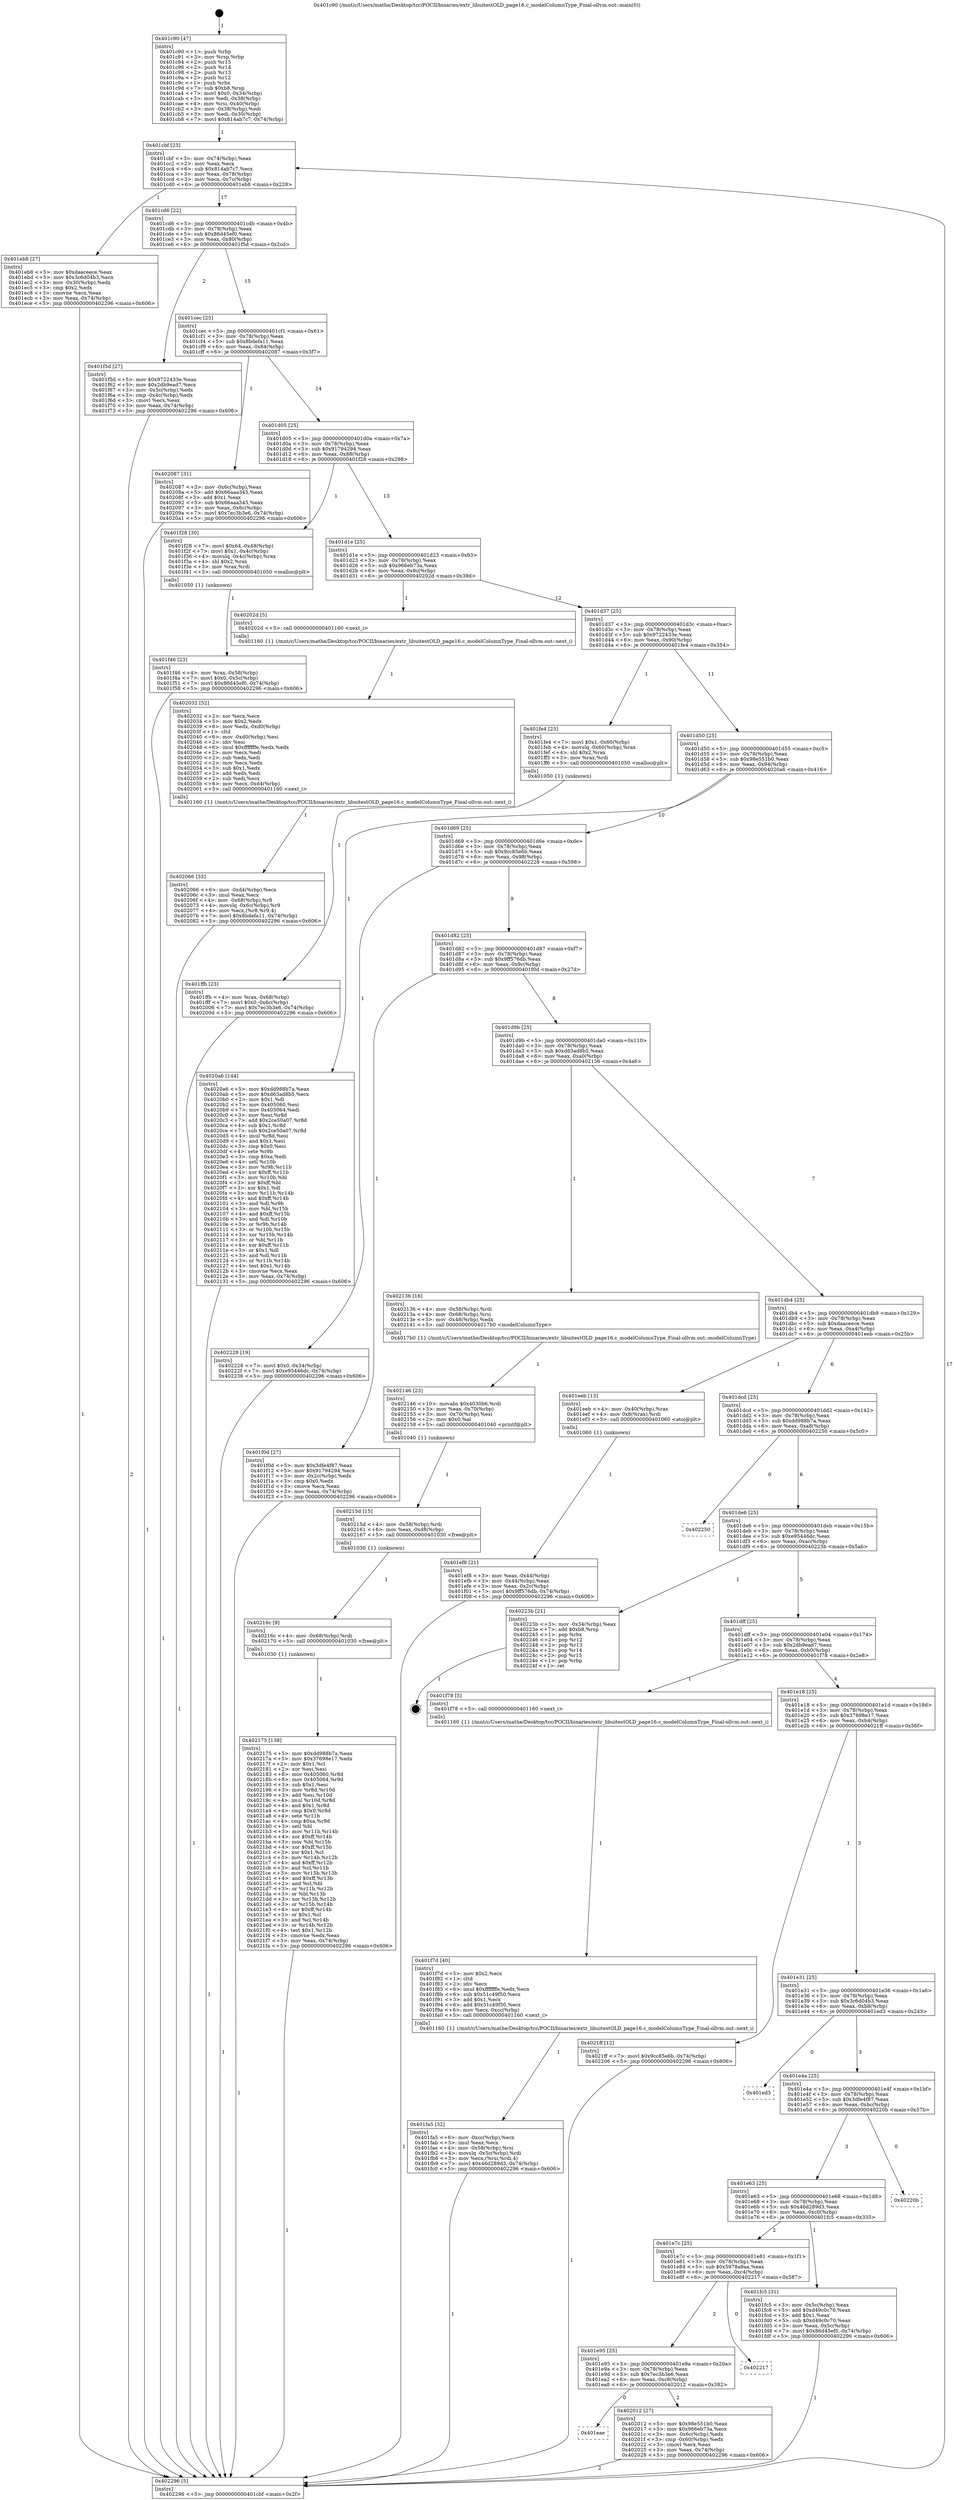 digraph "0x401c90" {
  label = "0x401c90 (/mnt/c/Users/mathe/Desktop/tcc/POCII/binaries/extr_libuitestOLD_page16.c_modelColumnType_Final-ollvm.out::main(0))"
  labelloc = "t"
  node[shape=record]

  Entry [label="",width=0.3,height=0.3,shape=circle,fillcolor=black,style=filled]
  "0x401cbf" [label="{
     0x401cbf [23]\l
     | [instrs]\l
     &nbsp;&nbsp;0x401cbf \<+3\>: mov -0x74(%rbp),%eax\l
     &nbsp;&nbsp;0x401cc2 \<+2\>: mov %eax,%ecx\l
     &nbsp;&nbsp;0x401cc4 \<+6\>: sub $0x814ab7c7,%ecx\l
     &nbsp;&nbsp;0x401cca \<+3\>: mov %eax,-0x78(%rbp)\l
     &nbsp;&nbsp;0x401ccd \<+3\>: mov %ecx,-0x7c(%rbp)\l
     &nbsp;&nbsp;0x401cd0 \<+6\>: je 0000000000401eb8 \<main+0x228\>\l
  }"]
  "0x401eb8" [label="{
     0x401eb8 [27]\l
     | [instrs]\l
     &nbsp;&nbsp;0x401eb8 \<+5\>: mov $0xdaaceece,%eax\l
     &nbsp;&nbsp;0x401ebd \<+5\>: mov $0x3c6d04b3,%ecx\l
     &nbsp;&nbsp;0x401ec2 \<+3\>: mov -0x30(%rbp),%edx\l
     &nbsp;&nbsp;0x401ec5 \<+3\>: cmp $0x2,%edx\l
     &nbsp;&nbsp;0x401ec8 \<+3\>: cmovne %ecx,%eax\l
     &nbsp;&nbsp;0x401ecb \<+3\>: mov %eax,-0x74(%rbp)\l
     &nbsp;&nbsp;0x401ece \<+5\>: jmp 0000000000402296 \<main+0x606\>\l
  }"]
  "0x401cd6" [label="{
     0x401cd6 [22]\l
     | [instrs]\l
     &nbsp;&nbsp;0x401cd6 \<+5\>: jmp 0000000000401cdb \<main+0x4b\>\l
     &nbsp;&nbsp;0x401cdb \<+3\>: mov -0x78(%rbp),%eax\l
     &nbsp;&nbsp;0x401cde \<+5\>: sub $0x86d45ef0,%eax\l
     &nbsp;&nbsp;0x401ce3 \<+3\>: mov %eax,-0x80(%rbp)\l
     &nbsp;&nbsp;0x401ce6 \<+6\>: je 0000000000401f5d \<main+0x2cd\>\l
  }"]
  "0x402296" [label="{
     0x402296 [5]\l
     | [instrs]\l
     &nbsp;&nbsp;0x402296 \<+5\>: jmp 0000000000401cbf \<main+0x2f\>\l
  }"]
  "0x401c90" [label="{
     0x401c90 [47]\l
     | [instrs]\l
     &nbsp;&nbsp;0x401c90 \<+1\>: push %rbp\l
     &nbsp;&nbsp;0x401c91 \<+3\>: mov %rsp,%rbp\l
     &nbsp;&nbsp;0x401c94 \<+2\>: push %r15\l
     &nbsp;&nbsp;0x401c96 \<+2\>: push %r14\l
     &nbsp;&nbsp;0x401c98 \<+2\>: push %r13\l
     &nbsp;&nbsp;0x401c9a \<+2\>: push %r12\l
     &nbsp;&nbsp;0x401c9c \<+1\>: push %rbx\l
     &nbsp;&nbsp;0x401c9d \<+7\>: sub $0xb8,%rsp\l
     &nbsp;&nbsp;0x401ca4 \<+7\>: movl $0x0,-0x34(%rbp)\l
     &nbsp;&nbsp;0x401cab \<+3\>: mov %edi,-0x38(%rbp)\l
     &nbsp;&nbsp;0x401cae \<+4\>: mov %rsi,-0x40(%rbp)\l
     &nbsp;&nbsp;0x401cb2 \<+3\>: mov -0x38(%rbp),%edi\l
     &nbsp;&nbsp;0x401cb5 \<+3\>: mov %edi,-0x30(%rbp)\l
     &nbsp;&nbsp;0x401cb8 \<+7\>: movl $0x814ab7c7,-0x74(%rbp)\l
  }"]
  Exit [label="",width=0.3,height=0.3,shape=circle,fillcolor=black,style=filled,peripheries=2]
  "0x401f5d" [label="{
     0x401f5d [27]\l
     | [instrs]\l
     &nbsp;&nbsp;0x401f5d \<+5\>: mov $0x9722433e,%eax\l
     &nbsp;&nbsp;0x401f62 \<+5\>: mov $0x2db9ead7,%ecx\l
     &nbsp;&nbsp;0x401f67 \<+3\>: mov -0x5c(%rbp),%edx\l
     &nbsp;&nbsp;0x401f6a \<+3\>: cmp -0x4c(%rbp),%edx\l
     &nbsp;&nbsp;0x401f6d \<+3\>: cmovl %ecx,%eax\l
     &nbsp;&nbsp;0x401f70 \<+3\>: mov %eax,-0x74(%rbp)\l
     &nbsp;&nbsp;0x401f73 \<+5\>: jmp 0000000000402296 \<main+0x606\>\l
  }"]
  "0x401cec" [label="{
     0x401cec [25]\l
     | [instrs]\l
     &nbsp;&nbsp;0x401cec \<+5\>: jmp 0000000000401cf1 \<main+0x61\>\l
     &nbsp;&nbsp;0x401cf1 \<+3\>: mov -0x78(%rbp),%eax\l
     &nbsp;&nbsp;0x401cf4 \<+5\>: sub $0x8bdefa11,%eax\l
     &nbsp;&nbsp;0x401cf9 \<+6\>: mov %eax,-0x84(%rbp)\l
     &nbsp;&nbsp;0x401cff \<+6\>: je 0000000000402087 \<main+0x3f7\>\l
  }"]
  "0x402175" [label="{
     0x402175 [138]\l
     | [instrs]\l
     &nbsp;&nbsp;0x402175 \<+5\>: mov $0xdd988b7a,%eax\l
     &nbsp;&nbsp;0x40217a \<+5\>: mov $0x37698e17,%edx\l
     &nbsp;&nbsp;0x40217f \<+2\>: mov $0x1,%cl\l
     &nbsp;&nbsp;0x402181 \<+2\>: xor %esi,%esi\l
     &nbsp;&nbsp;0x402183 \<+8\>: mov 0x405060,%r8d\l
     &nbsp;&nbsp;0x40218b \<+8\>: mov 0x405064,%r9d\l
     &nbsp;&nbsp;0x402193 \<+3\>: sub $0x1,%esi\l
     &nbsp;&nbsp;0x402196 \<+3\>: mov %r8d,%r10d\l
     &nbsp;&nbsp;0x402199 \<+3\>: add %esi,%r10d\l
     &nbsp;&nbsp;0x40219c \<+4\>: imul %r10d,%r8d\l
     &nbsp;&nbsp;0x4021a0 \<+4\>: and $0x1,%r8d\l
     &nbsp;&nbsp;0x4021a4 \<+4\>: cmp $0x0,%r8d\l
     &nbsp;&nbsp;0x4021a8 \<+4\>: sete %r11b\l
     &nbsp;&nbsp;0x4021ac \<+4\>: cmp $0xa,%r9d\l
     &nbsp;&nbsp;0x4021b0 \<+3\>: setl %bl\l
     &nbsp;&nbsp;0x4021b3 \<+3\>: mov %r11b,%r14b\l
     &nbsp;&nbsp;0x4021b6 \<+4\>: xor $0xff,%r14b\l
     &nbsp;&nbsp;0x4021ba \<+3\>: mov %bl,%r15b\l
     &nbsp;&nbsp;0x4021bd \<+4\>: xor $0xff,%r15b\l
     &nbsp;&nbsp;0x4021c1 \<+3\>: xor $0x1,%cl\l
     &nbsp;&nbsp;0x4021c4 \<+3\>: mov %r14b,%r12b\l
     &nbsp;&nbsp;0x4021c7 \<+4\>: and $0xff,%r12b\l
     &nbsp;&nbsp;0x4021cb \<+3\>: and %cl,%r11b\l
     &nbsp;&nbsp;0x4021ce \<+3\>: mov %r15b,%r13b\l
     &nbsp;&nbsp;0x4021d1 \<+4\>: and $0xff,%r13b\l
     &nbsp;&nbsp;0x4021d5 \<+2\>: and %cl,%bl\l
     &nbsp;&nbsp;0x4021d7 \<+3\>: or %r11b,%r12b\l
     &nbsp;&nbsp;0x4021da \<+3\>: or %bl,%r13b\l
     &nbsp;&nbsp;0x4021dd \<+3\>: xor %r13b,%r12b\l
     &nbsp;&nbsp;0x4021e0 \<+3\>: or %r15b,%r14b\l
     &nbsp;&nbsp;0x4021e3 \<+4\>: xor $0xff,%r14b\l
     &nbsp;&nbsp;0x4021e7 \<+3\>: or $0x1,%cl\l
     &nbsp;&nbsp;0x4021ea \<+3\>: and %cl,%r14b\l
     &nbsp;&nbsp;0x4021ed \<+3\>: or %r14b,%r12b\l
     &nbsp;&nbsp;0x4021f0 \<+4\>: test $0x1,%r12b\l
     &nbsp;&nbsp;0x4021f4 \<+3\>: cmovne %edx,%eax\l
     &nbsp;&nbsp;0x4021f7 \<+3\>: mov %eax,-0x74(%rbp)\l
     &nbsp;&nbsp;0x4021fa \<+5\>: jmp 0000000000402296 \<main+0x606\>\l
  }"]
  "0x402087" [label="{
     0x402087 [31]\l
     | [instrs]\l
     &nbsp;&nbsp;0x402087 \<+3\>: mov -0x6c(%rbp),%eax\l
     &nbsp;&nbsp;0x40208a \<+5\>: add $0x66aaa345,%eax\l
     &nbsp;&nbsp;0x40208f \<+3\>: add $0x1,%eax\l
     &nbsp;&nbsp;0x402092 \<+5\>: sub $0x66aaa345,%eax\l
     &nbsp;&nbsp;0x402097 \<+3\>: mov %eax,-0x6c(%rbp)\l
     &nbsp;&nbsp;0x40209a \<+7\>: movl $0x7ec3b3e6,-0x74(%rbp)\l
     &nbsp;&nbsp;0x4020a1 \<+5\>: jmp 0000000000402296 \<main+0x606\>\l
  }"]
  "0x401d05" [label="{
     0x401d05 [25]\l
     | [instrs]\l
     &nbsp;&nbsp;0x401d05 \<+5\>: jmp 0000000000401d0a \<main+0x7a\>\l
     &nbsp;&nbsp;0x401d0a \<+3\>: mov -0x78(%rbp),%eax\l
     &nbsp;&nbsp;0x401d0d \<+5\>: sub $0x91794294,%eax\l
     &nbsp;&nbsp;0x401d12 \<+6\>: mov %eax,-0x88(%rbp)\l
     &nbsp;&nbsp;0x401d18 \<+6\>: je 0000000000401f28 \<main+0x298\>\l
  }"]
  "0x40216c" [label="{
     0x40216c [9]\l
     | [instrs]\l
     &nbsp;&nbsp;0x40216c \<+4\>: mov -0x68(%rbp),%rdi\l
     &nbsp;&nbsp;0x402170 \<+5\>: call 0000000000401030 \<free@plt\>\l
     | [calls]\l
     &nbsp;&nbsp;0x401030 \{1\} (unknown)\l
  }"]
  "0x401f28" [label="{
     0x401f28 [30]\l
     | [instrs]\l
     &nbsp;&nbsp;0x401f28 \<+7\>: movl $0x64,-0x48(%rbp)\l
     &nbsp;&nbsp;0x401f2f \<+7\>: movl $0x1,-0x4c(%rbp)\l
     &nbsp;&nbsp;0x401f36 \<+4\>: movslq -0x4c(%rbp),%rax\l
     &nbsp;&nbsp;0x401f3a \<+4\>: shl $0x2,%rax\l
     &nbsp;&nbsp;0x401f3e \<+3\>: mov %rax,%rdi\l
     &nbsp;&nbsp;0x401f41 \<+5\>: call 0000000000401050 \<malloc@plt\>\l
     | [calls]\l
     &nbsp;&nbsp;0x401050 \{1\} (unknown)\l
  }"]
  "0x401d1e" [label="{
     0x401d1e [25]\l
     | [instrs]\l
     &nbsp;&nbsp;0x401d1e \<+5\>: jmp 0000000000401d23 \<main+0x93\>\l
     &nbsp;&nbsp;0x401d23 \<+3\>: mov -0x78(%rbp),%eax\l
     &nbsp;&nbsp;0x401d26 \<+5\>: sub $0x966eb73a,%eax\l
     &nbsp;&nbsp;0x401d2b \<+6\>: mov %eax,-0x8c(%rbp)\l
     &nbsp;&nbsp;0x401d31 \<+6\>: je 000000000040202d \<main+0x39d\>\l
  }"]
  "0x40215d" [label="{
     0x40215d [15]\l
     | [instrs]\l
     &nbsp;&nbsp;0x40215d \<+4\>: mov -0x58(%rbp),%rdi\l
     &nbsp;&nbsp;0x402161 \<+6\>: mov %eax,-0xd8(%rbp)\l
     &nbsp;&nbsp;0x402167 \<+5\>: call 0000000000401030 \<free@plt\>\l
     | [calls]\l
     &nbsp;&nbsp;0x401030 \{1\} (unknown)\l
  }"]
  "0x40202d" [label="{
     0x40202d [5]\l
     | [instrs]\l
     &nbsp;&nbsp;0x40202d \<+5\>: call 0000000000401160 \<next_i\>\l
     | [calls]\l
     &nbsp;&nbsp;0x401160 \{1\} (/mnt/c/Users/mathe/Desktop/tcc/POCII/binaries/extr_libuitestOLD_page16.c_modelColumnType_Final-ollvm.out::next_i)\l
  }"]
  "0x401d37" [label="{
     0x401d37 [25]\l
     | [instrs]\l
     &nbsp;&nbsp;0x401d37 \<+5\>: jmp 0000000000401d3c \<main+0xac\>\l
     &nbsp;&nbsp;0x401d3c \<+3\>: mov -0x78(%rbp),%eax\l
     &nbsp;&nbsp;0x401d3f \<+5\>: sub $0x9722433e,%eax\l
     &nbsp;&nbsp;0x401d44 \<+6\>: mov %eax,-0x90(%rbp)\l
     &nbsp;&nbsp;0x401d4a \<+6\>: je 0000000000401fe4 \<main+0x354\>\l
  }"]
  "0x402146" [label="{
     0x402146 [23]\l
     | [instrs]\l
     &nbsp;&nbsp;0x402146 \<+10\>: movabs $0x4030b6,%rdi\l
     &nbsp;&nbsp;0x402150 \<+3\>: mov %eax,-0x70(%rbp)\l
     &nbsp;&nbsp;0x402153 \<+3\>: mov -0x70(%rbp),%esi\l
     &nbsp;&nbsp;0x402156 \<+2\>: mov $0x0,%al\l
     &nbsp;&nbsp;0x402158 \<+5\>: call 0000000000401040 \<printf@plt\>\l
     | [calls]\l
     &nbsp;&nbsp;0x401040 \{1\} (unknown)\l
  }"]
  "0x401fe4" [label="{
     0x401fe4 [23]\l
     | [instrs]\l
     &nbsp;&nbsp;0x401fe4 \<+7\>: movl $0x1,-0x60(%rbp)\l
     &nbsp;&nbsp;0x401feb \<+4\>: movslq -0x60(%rbp),%rax\l
     &nbsp;&nbsp;0x401fef \<+4\>: shl $0x2,%rax\l
     &nbsp;&nbsp;0x401ff3 \<+3\>: mov %rax,%rdi\l
     &nbsp;&nbsp;0x401ff6 \<+5\>: call 0000000000401050 \<malloc@plt\>\l
     | [calls]\l
     &nbsp;&nbsp;0x401050 \{1\} (unknown)\l
  }"]
  "0x401d50" [label="{
     0x401d50 [25]\l
     | [instrs]\l
     &nbsp;&nbsp;0x401d50 \<+5\>: jmp 0000000000401d55 \<main+0xc5\>\l
     &nbsp;&nbsp;0x401d55 \<+3\>: mov -0x78(%rbp),%eax\l
     &nbsp;&nbsp;0x401d58 \<+5\>: sub $0x98e551b0,%eax\l
     &nbsp;&nbsp;0x401d5d \<+6\>: mov %eax,-0x94(%rbp)\l
     &nbsp;&nbsp;0x401d63 \<+6\>: je 00000000004020a6 \<main+0x416\>\l
  }"]
  "0x402066" [label="{
     0x402066 [33]\l
     | [instrs]\l
     &nbsp;&nbsp;0x402066 \<+6\>: mov -0xd4(%rbp),%ecx\l
     &nbsp;&nbsp;0x40206c \<+3\>: imul %eax,%ecx\l
     &nbsp;&nbsp;0x40206f \<+4\>: mov -0x68(%rbp),%r8\l
     &nbsp;&nbsp;0x402073 \<+4\>: movslq -0x6c(%rbp),%r9\l
     &nbsp;&nbsp;0x402077 \<+4\>: mov %ecx,(%r8,%r9,4)\l
     &nbsp;&nbsp;0x40207b \<+7\>: movl $0x8bdefa11,-0x74(%rbp)\l
     &nbsp;&nbsp;0x402082 \<+5\>: jmp 0000000000402296 \<main+0x606\>\l
  }"]
  "0x4020a6" [label="{
     0x4020a6 [144]\l
     | [instrs]\l
     &nbsp;&nbsp;0x4020a6 \<+5\>: mov $0xdd988b7a,%eax\l
     &nbsp;&nbsp;0x4020ab \<+5\>: mov $0xd63ad8b5,%ecx\l
     &nbsp;&nbsp;0x4020b0 \<+2\>: mov $0x1,%dl\l
     &nbsp;&nbsp;0x4020b2 \<+7\>: mov 0x405060,%esi\l
     &nbsp;&nbsp;0x4020b9 \<+7\>: mov 0x405064,%edi\l
     &nbsp;&nbsp;0x4020c0 \<+3\>: mov %esi,%r8d\l
     &nbsp;&nbsp;0x4020c3 \<+7\>: add $0x2ce50a07,%r8d\l
     &nbsp;&nbsp;0x4020ca \<+4\>: sub $0x1,%r8d\l
     &nbsp;&nbsp;0x4020ce \<+7\>: sub $0x2ce50a07,%r8d\l
     &nbsp;&nbsp;0x4020d5 \<+4\>: imul %r8d,%esi\l
     &nbsp;&nbsp;0x4020d9 \<+3\>: and $0x1,%esi\l
     &nbsp;&nbsp;0x4020dc \<+3\>: cmp $0x0,%esi\l
     &nbsp;&nbsp;0x4020df \<+4\>: sete %r9b\l
     &nbsp;&nbsp;0x4020e3 \<+3\>: cmp $0xa,%edi\l
     &nbsp;&nbsp;0x4020e6 \<+4\>: setl %r10b\l
     &nbsp;&nbsp;0x4020ea \<+3\>: mov %r9b,%r11b\l
     &nbsp;&nbsp;0x4020ed \<+4\>: xor $0xff,%r11b\l
     &nbsp;&nbsp;0x4020f1 \<+3\>: mov %r10b,%bl\l
     &nbsp;&nbsp;0x4020f4 \<+3\>: xor $0xff,%bl\l
     &nbsp;&nbsp;0x4020f7 \<+3\>: xor $0x1,%dl\l
     &nbsp;&nbsp;0x4020fa \<+3\>: mov %r11b,%r14b\l
     &nbsp;&nbsp;0x4020fd \<+4\>: and $0xff,%r14b\l
     &nbsp;&nbsp;0x402101 \<+3\>: and %dl,%r9b\l
     &nbsp;&nbsp;0x402104 \<+3\>: mov %bl,%r15b\l
     &nbsp;&nbsp;0x402107 \<+4\>: and $0xff,%r15b\l
     &nbsp;&nbsp;0x40210b \<+3\>: and %dl,%r10b\l
     &nbsp;&nbsp;0x40210e \<+3\>: or %r9b,%r14b\l
     &nbsp;&nbsp;0x402111 \<+3\>: or %r10b,%r15b\l
     &nbsp;&nbsp;0x402114 \<+3\>: xor %r15b,%r14b\l
     &nbsp;&nbsp;0x402117 \<+3\>: or %bl,%r11b\l
     &nbsp;&nbsp;0x40211a \<+4\>: xor $0xff,%r11b\l
     &nbsp;&nbsp;0x40211e \<+3\>: or $0x1,%dl\l
     &nbsp;&nbsp;0x402121 \<+3\>: and %dl,%r11b\l
     &nbsp;&nbsp;0x402124 \<+3\>: or %r11b,%r14b\l
     &nbsp;&nbsp;0x402127 \<+4\>: test $0x1,%r14b\l
     &nbsp;&nbsp;0x40212b \<+3\>: cmovne %ecx,%eax\l
     &nbsp;&nbsp;0x40212e \<+3\>: mov %eax,-0x74(%rbp)\l
     &nbsp;&nbsp;0x402131 \<+5\>: jmp 0000000000402296 \<main+0x606\>\l
  }"]
  "0x401d69" [label="{
     0x401d69 [25]\l
     | [instrs]\l
     &nbsp;&nbsp;0x401d69 \<+5\>: jmp 0000000000401d6e \<main+0xde\>\l
     &nbsp;&nbsp;0x401d6e \<+3\>: mov -0x78(%rbp),%eax\l
     &nbsp;&nbsp;0x401d71 \<+5\>: sub $0x9cc85e6b,%eax\l
     &nbsp;&nbsp;0x401d76 \<+6\>: mov %eax,-0x98(%rbp)\l
     &nbsp;&nbsp;0x401d7c \<+6\>: je 0000000000402228 \<main+0x598\>\l
  }"]
  "0x402032" [label="{
     0x402032 [52]\l
     | [instrs]\l
     &nbsp;&nbsp;0x402032 \<+2\>: xor %ecx,%ecx\l
     &nbsp;&nbsp;0x402034 \<+5\>: mov $0x2,%edx\l
     &nbsp;&nbsp;0x402039 \<+6\>: mov %edx,-0xd0(%rbp)\l
     &nbsp;&nbsp;0x40203f \<+1\>: cltd\l
     &nbsp;&nbsp;0x402040 \<+6\>: mov -0xd0(%rbp),%esi\l
     &nbsp;&nbsp;0x402046 \<+2\>: idiv %esi\l
     &nbsp;&nbsp;0x402048 \<+6\>: imul $0xfffffffe,%edx,%edx\l
     &nbsp;&nbsp;0x40204e \<+2\>: mov %ecx,%edi\l
     &nbsp;&nbsp;0x402050 \<+2\>: sub %edx,%edi\l
     &nbsp;&nbsp;0x402052 \<+2\>: mov %ecx,%edx\l
     &nbsp;&nbsp;0x402054 \<+3\>: sub $0x1,%edx\l
     &nbsp;&nbsp;0x402057 \<+2\>: add %edx,%edi\l
     &nbsp;&nbsp;0x402059 \<+2\>: sub %edi,%ecx\l
     &nbsp;&nbsp;0x40205b \<+6\>: mov %ecx,-0xd4(%rbp)\l
     &nbsp;&nbsp;0x402061 \<+5\>: call 0000000000401160 \<next_i\>\l
     | [calls]\l
     &nbsp;&nbsp;0x401160 \{1\} (/mnt/c/Users/mathe/Desktop/tcc/POCII/binaries/extr_libuitestOLD_page16.c_modelColumnType_Final-ollvm.out::next_i)\l
  }"]
  "0x402228" [label="{
     0x402228 [19]\l
     | [instrs]\l
     &nbsp;&nbsp;0x402228 \<+7\>: movl $0x0,-0x34(%rbp)\l
     &nbsp;&nbsp;0x40222f \<+7\>: movl $0xe95446dc,-0x74(%rbp)\l
     &nbsp;&nbsp;0x402236 \<+5\>: jmp 0000000000402296 \<main+0x606\>\l
  }"]
  "0x401d82" [label="{
     0x401d82 [25]\l
     | [instrs]\l
     &nbsp;&nbsp;0x401d82 \<+5\>: jmp 0000000000401d87 \<main+0xf7\>\l
     &nbsp;&nbsp;0x401d87 \<+3\>: mov -0x78(%rbp),%eax\l
     &nbsp;&nbsp;0x401d8a \<+5\>: sub $0x9ff576db,%eax\l
     &nbsp;&nbsp;0x401d8f \<+6\>: mov %eax,-0x9c(%rbp)\l
     &nbsp;&nbsp;0x401d95 \<+6\>: je 0000000000401f0d \<main+0x27d\>\l
  }"]
  "0x401eae" [label="{
     0x401eae\l
  }", style=dashed]
  "0x401f0d" [label="{
     0x401f0d [27]\l
     | [instrs]\l
     &nbsp;&nbsp;0x401f0d \<+5\>: mov $0x3dfe4f87,%eax\l
     &nbsp;&nbsp;0x401f12 \<+5\>: mov $0x91794294,%ecx\l
     &nbsp;&nbsp;0x401f17 \<+3\>: mov -0x2c(%rbp),%edx\l
     &nbsp;&nbsp;0x401f1a \<+3\>: cmp $0x0,%edx\l
     &nbsp;&nbsp;0x401f1d \<+3\>: cmove %ecx,%eax\l
     &nbsp;&nbsp;0x401f20 \<+3\>: mov %eax,-0x74(%rbp)\l
     &nbsp;&nbsp;0x401f23 \<+5\>: jmp 0000000000402296 \<main+0x606\>\l
  }"]
  "0x401d9b" [label="{
     0x401d9b [25]\l
     | [instrs]\l
     &nbsp;&nbsp;0x401d9b \<+5\>: jmp 0000000000401da0 \<main+0x110\>\l
     &nbsp;&nbsp;0x401da0 \<+3\>: mov -0x78(%rbp),%eax\l
     &nbsp;&nbsp;0x401da3 \<+5\>: sub $0xd63ad8b5,%eax\l
     &nbsp;&nbsp;0x401da8 \<+6\>: mov %eax,-0xa0(%rbp)\l
     &nbsp;&nbsp;0x401dae \<+6\>: je 0000000000402136 \<main+0x4a6\>\l
  }"]
  "0x402012" [label="{
     0x402012 [27]\l
     | [instrs]\l
     &nbsp;&nbsp;0x402012 \<+5\>: mov $0x98e551b0,%eax\l
     &nbsp;&nbsp;0x402017 \<+5\>: mov $0x966eb73a,%ecx\l
     &nbsp;&nbsp;0x40201c \<+3\>: mov -0x6c(%rbp),%edx\l
     &nbsp;&nbsp;0x40201f \<+3\>: cmp -0x60(%rbp),%edx\l
     &nbsp;&nbsp;0x402022 \<+3\>: cmovl %ecx,%eax\l
     &nbsp;&nbsp;0x402025 \<+3\>: mov %eax,-0x74(%rbp)\l
     &nbsp;&nbsp;0x402028 \<+5\>: jmp 0000000000402296 \<main+0x606\>\l
  }"]
  "0x402136" [label="{
     0x402136 [16]\l
     | [instrs]\l
     &nbsp;&nbsp;0x402136 \<+4\>: mov -0x58(%rbp),%rdi\l
     &nbsp;&nbsp;0x40213a \<+4\>: mov -0x68(%rbp),%rsi\l
     &nbsp;&nbsp;0x40213e \<+3\>: mov -0x48(%rbp),%edx\l
     &nbsp;&nbsp;0x402141 \<+5\>: call 00000000004017b0 \<modelColumnType\>\l
     | [calls]\l
     &nbsp;&nbsp;0x4017b0 \{1\} (/mnt/c/Users/mathe/Desktop/tcc/POCII/binaries/extr_libuitestOLD_page16.c_modelColumnType_Final-ollvm.out::modelColumnType)\l
  }"]
  "0x401db4" [label="{
     0x401db4 [25]\l
     | [instrs]\l
     &nbsp;&nbsp;0x401db4 \<+5\>: jmp 0000000000401db9 \<main+0x129\>\l
     &nbsp;&nbsp;0x401db9 \<+3\>: mov -0x78(%rbp),%eax\l
     &nbsp;&nbsp;0x401dbc \<+5\>: sub $0xdaaceece,%eax\l
     &nbsp;&nbsp;0x401dc1 \<+6\>: mov %eax,-0xa4(%rbp)\l
     &nbsp;&nbsp;0x401dc7 \<+6\>: je 0000000000401eeb \<main+0x25b\>\l
  }"]
  "0x401e95" [label="{
     0x401e95 [25]\l
     | [instrs]\l
     &nbsp;&nbsp;0x401e95 \<+5\>: jmp 0000000000401e9a \<main+0x20a\>\l
     &nbsp;&nbsp;0x401e9a \<+3\>: mov -0x78(%rbp),%eax\l
     &nbsp;&nbsp;0x401e9d \<+5\>: sub $0x7ec3b3e6,%eax\l
     &nbsp;&nbsp;0x401ea2 \<+6\>: mov %eax,-0xc8(%rbp)\l
     &nbsp;&nbsp;0x401ea8 \<+6\>: je 0000000000402012 \<main+0x382\>\l
  }"]
  "0x401eeb" [label="{
     0x401eeb [13]\l
     | [instrs]\l
     &nbsp;&nbsp;0x401eeb \<+4\>: mov -0x40(%rbp),%rax\l
     &nbsp;&nbsp;0x401eef \<+4\>: mov 0x8(%rax),%rdi\l
     &nbsp;&nbsp;0x401ef3 \<+5\>: call 0000000000401060 \<atoi@plt\>\l
     | [calls]\l
     &nbsp;&nbsp;0x401060 \{1\} (unknown)\l
  }"]
  "0x401dcd" [label="{
     0x401dcd [25]\l
     | [instrs]\l
     &nbsp;&nbsp;0x401dcd \<+5\>: jmp 0000000000401dd2 \<main+0x142\>\l
     &nbsp;&nbsp;0x401dd2 \<+3\>: mov -0x78(%rbp),%eax\l
     &nbsp;&nbsp;0x401dd5 \<+5\>: sub $0xdd988b7a,%eax\l
     &nbsp;&nbsp;0x401dda \<+6\>: mov %eax,-0xa8(%rbp)\l
     &nbsp;&nbsp;0x401de0 \<+6\>: je 0000000000402250 \<main+0x5c0\>\l
  }"]
  "0x401ef8" [label="{
     0x401ef8 [21]\l
     | [instrs]\l
     &nbsp;&nbsp;0x401ef8 \<+3\>: mov %eax,-0x44(%rbp)\l
     &nbsp;&nbsp;0x401efb \<+3\>: mov -0x44(%rbp),%eax\l
     &nbsp;&nbsp;0x401efe \<+3\>: mov %eax,-0x2c(%rbp)\l
     &nbsp;&nbsp;0x401f01 \<+7\>: movl $0x9ff576db,-0x74(%rbp)\l
     &nbsp;&nbsp;0x401f08 \<+5\>: jmp 0000000000402296 \<main+0x606\>\l
  }"]
  "0x401f46" [label="{
     0x401f46 [23]\l
     | [instrs]\l
     &nbsp;&nbsp;0x401f46 \<+4\>: mov %rax,-0x58(%rbp)\l
     &nbsp;&nbsp;0x401f4a \<+7\>: movl $0x0,-0x5c(%rbp)\l
     &nbsp;&nbsp;0x401f51 \<+7\>: movl $0x86d45ef0,-0x74(%rbp)\l
     &nbsp;&nbsp;0x401f58 \<+5\>: jmp 0000000000402296 \<main+0x606\>\l
  }"]
  "0x402217" [label="{
     0x402217\l
  }", style=dashed]
  "0x402250" [label="{
     0x402250\l
  }", style=dashed]
  "0x401de6" [label="{
     0x401de6 [25]\l
     | [instrs]\l
     &nbsp;&nbsp;0x401de6 \<+5\>: jmp 0000000000401deb \<main+0x15b\>\l
     &nbsp;&nbsp;0x401deb \<+3\>: mov -0x78(%rbp),%eax\l
     &nbsp;&nbsp;0x401dee \<+5\>: sub $0xe95446dc,%eax\l
     &nbsp;&nbsp;0x401df3 \<+6\>: mov %eax,-0xac(%rbp)\l
     &nbsp;&nbsp;0x401df9 \<+6\>: je 000000000040223b \<main+0x5ab\>\l
  }"]
  "0x401ffb" [label="{
     0x401ffb [23]\l
     | [instrs]\l
     &nbsp;&nbsp;0x401ffb \<+4\>: mov %rax,-0x68(%rbp)\l
     &nbsp;&nbsp;0x401fff \<+7\>: movl $0x0,-0x6c(%rbp)\l
     &nbsp;&nbsp;0x402006 \<+7\>: movl $0x7ec3b3e6,-0x74(%rbp)\l
     &nbsp;&nbsp;0x40200d \<+5\>: jmp 0000000000402296 \<main+0x606\>\l
  }"]
  "0x40223b" [label="{
     0x40223b [21]\l
     | [instrs]\l
     &nbsp;&nbsp;0x40223b \<+3\>: mov -0x34(%rbp),%eax\l
     &nbsp;&nbsp;0x40223e \<+7\>: add $0xb8,%rsp\l
     &nbsp;&nbsp;0x402245 \<+1\>: pop %rbx\l
     &nbsp;&nbsp;0x402246 \<+2\>: pop %r12\l
     &nbsp;&nbsp;0x402248 \<+2\>: pop %r13\l
     &nbsp;&nbsp;0x40224a \<+2\>: pop %r14\l
     &nbsp;&nbsp;0x40224c \<+2\>: pop %r15\l
     &nbsp;&nbsp;0x40224e \<+1\>: pop %rbp\l
     &nbsp;&nbsp;0x40224f \<+1\>: ret\l
  }"]
  "0x401dff" [label="{
     0x401dff [25]\l
     | [instrs]\l
     &nbsp;&nbsp;0x401dff \<+5\>: jmp 0000000000401e04 \<main+0x174\>\l
     &nbsp;&nbsp;0x401e04 \<+3\>: mov -0x78(%rbp),%eax\l
     &nbsp;&nbsp;0x401e07 \<+5\>: sub $0x2db9ead7,%eax\l
     &nbsp;&nbsp;0x401e0c \<+6\>: mov %eax,-0xb0(%rbp)\l
     &nbsp;&nbsp;0x401e12 \<+6\>: je 0000000000401f78 \<main+0x2e8\>\l
  }"]
  "0x401e7c" [label="{
     0x401e7c [25]\l
     | [instrs]\l
     &nbsp;&nbsp;0x401e7c \<+5\>: jmp 0000000000401e81 \<main+0x1f1\>\l
     &nbsp;&nbsp;0x401e81 \<+3\>: mov -0x78(%rbp),%eax\l
     &nbsp;&nbsp;0x401e84 \<+5\>: sub $0x5978a9aa,%eax\l
     &nbsp;&nbsp;0x401e89 \<+6\>: mov %eax,-0xc4(%rbp)\l
     &nbsp;&nbsp;0x401e8f \<+6\>: je 0000000000402217 \<main+0x587\>\l
  }"]
  "0x401f78" [label="{
     0x401f78 [5]\l
     | [instrs]\l
     &nbsp;&nbsp;0x401f78 \<+5\>: call 0000000000401160 \<next_i\>\l
     | [calls]\l
     &nbsp;&nbsp;0x401160 \{1\} (/mnt/c/Users/mathe/Desktop/tcc/POCII/binaries/extr_libuitestOLD_page16.c_modelColumnType_Final-ollvm.out::next_i)\l
  }"]
  "0x401e18" [label="{
     0x401e18 [25]\l
     | [instrs]\l
     &nbsp;&nbsp;0x401e18 \<+5\>: jmp 0000000000401e1d \<main+0x18d\>\l
     &nbsp;&nbsp;0x401e1d \<+3\>: mov -0x78(%rbp),%eax\l
     &nbsp;&nbsp;0x401e20 \<+5\>: sub $0x37698e17,%eax\l
     &nbsp;&nbsp;0x401e25 \<+6\>: mov %eax,-0xb4(%rbp)\l
     &nbsp;&nbsp;0x401e2b \<+6\>: je 00000000004021ff \<main+0x56f\>\l
  }"]
  "0x401f7d" [label="{
     0x401f7d [40]\l
     | [instrs]\l
     &nbsp;&nbsp;0x401f7d \<+5\>: mov $0x2,%ecx\l
     &nbsp;&nbsp;0x401f82 \<+1\>: cltd\l
     &nbsp;&nbsp;0x401f83 \<+2\>: idiv %ecx\l
     &nbsp;&nbsp;0x401f85 \<+6\>: imul $0xfffffffe,%edx,%ecx\l
     &nbsp;&nbsp;0x401f8b \<+6\>: sub $0x51c49f50,%ecx\l
     &nbsp;&nbsp;0x401f91 \<+3\>: add $0x1,%ecx\l
     &nbsp;&nbsp;0x401f94 \<+6\>: add $0x51c49f50,%ecx\l
     &nbsp;&nbsp;0x401f9a \<+6\>: mov %ecx,-0xcc(%rbp)\l
     &nbsp;&nbsp;0x401fa0 \<+5\>: call 0000000000401160 \<next_i\>\l
     | [calls]\l
     &nbsp;&nbsp;0x401160 \{1\} (/mnt/c/Users/mathe/Desktop/tcc/POCII/binaries/extr_libuitestOLD_page16.c_modelColumnType_Final-ollvm.out::next_i)\l
  }"]
  "0x401fa5" [label="{
     0x401fa5 [32]\l
     | [instrs]\l
     &nbsp;&nbsp;0x401fa5 \<+6\>: mov -0xcc(%rbp),%ecx\l
     &nbsp;&nbsp;0x401fab \<+3\>: imul %eax,%ecx\l
     &nbsp;&nbsp;0x401fae \<+4\>: mov -0x58(%rbp),%rsi\l
     &nbsp;&nbsp;0x401fb2 \<+4\>: movslq -0x5c(%rbp),%rdi\l
     &nbsp;&nbsp;0x401fb6 \<+3\>: mov %ecx,(%rsi,%rdi,4)\l
     &nbsp;&nbsp;0x401fb9 \<+7\>: movl $0x46d289d3,-0x74(%rbp)\l
     &nbsp;&nbsp;0x401fc0 \<+5\>: jmp 0000000000402296 \<main+0x606\>\l
  }"]
  "0x401fc5" [label="{
     0x401fc5 [31]\l
     | [instrs]\l
     &nbsp;&nbsp;0x401fc5 \<+3\>: mov -0x5c(%rbp),%eax\l
     &nbsp;&nbsp;0x401fc8 \<+5\>: add $0xd49c0c70,%eax\l
     &nbsp;&nbsp;0x401fcd \<+3\>: add $0x1,%eax\l
     &nbsp;&nbsp;0x401fd0 \<+5\>: sub $0xd49c0c70,%eax\l
     &nbsp;&nbsp;0x401fd5 \<+3\>: mov %eax,-0x5c(%rbp)\l
     &nbsp;&nbsp;0x401fd8 \<+7\>: movl $0x86d45ef0,-0x74(%rbp)\l
     &nbsp;&nbsp;0x401fdf \<+5\>: jmp 0000000000402296 \<main+0x606\>\l
  }"]
  "0x4021ff" [label="{
     0x4021ff [12]\l
     | [instrs]\l
     &nbsp;&nbsp;0x4021ff \<+7\>: movl $0x9cc85e6b,-0x74(%rbp)\l
     &nbsp;&nbsp;0x402206 \<+5\>: jmp 0000000000402296 \<main+0x606\>\l
  }"]
  "0x401e31" [label="{
     0x401e31 [25]\l
     | [instrs]\l
     &nbsp;&nbsp;0x401e31 \<+5\>: jmp 0000000000401e36 \<main+0x1a6\>\l
     &nbsp;&nbsp;0x401e36 \<+3\>: mov -0x78(%rbp),%eax\l
     &nbsp;&nbsp;0x401e39 \<+5\>: sub $0x3c6d04b3,%eax\l
     &nbsp;&nbsp;0x401e3e \<+6\>: mov %eax,-0xb8(%rbp)\l
     &nbsp;&nbsp;0x401e44 \<+6\>: je 0000000000401ed3 \<main+0x243\>\l
  }"]
  "0x401e63" [label="{
     0x401e63 [25]\l
     | [instrs]\l
     &nbsp;&nbsp;0x401e63 \<+5\>: jmp 0000000000401e68 \<main+0x1d8\>\l
     &nbsp;&nbsp;0x401e68 \<+3\>: mov -0x78(%rbp),%eax\l
     &nbsp;&nbsp;0x401e6b \<+5\>: sub $0x46d289d3,%eax\l
     &nbsp;&nbsp;0x401e70 \<+6\>: mov %eax,-0xc0(%rbp)\l
     &nbsp;&nbsp;0x401e76 \<+6\>: je 0000000000401fc5 \<main+0x335\>\l
  }"]
  "0x401ed3" [label="{
     0x401ed3\l
  }", style=dashed]
  "0x401e4a" [label="{
     0x401e4a [25]\l
     | [instrs]\l
     &nbsp;&nbsp;0x401e4a \<+5\>: jmp 0000000000401e4f \<main+0x1bf\>\l
     &nbsp;&nbsp;0x401e4f \<+3\>: mov -0x78(%rbp),%eax\l
     &nbsp;&nbsp;0x401e52 \<+5\>: sub $0x3dfe4f87,%eax\l
     &nbsp;&nbsp;0x401e57 \<+6\>: mov %eax,-0xbc(%rbp)\l
     &nbsp;&nbsp;0x401e5d \<+6\>: je 000000000040220b \<main+0x57b\>\l
  }"]
  "0x40220b" [label="{
     0x40220b\l
  }", style=dashed]
  Entry -> "0x401c90" [label=" 1"]
  "0x401cbf" -> "0x401eb8" [label=" 1"]
  "0x401cbf" -> "0x401cd6" [label=" 17"]
  "0x401eb8" -> "0x402296" [label=" 1"]
  "0x401c90" -> "0x401cbf" [label=" 1"]
  "0x402296" -> "0x401cbf" [label=" 17"]
  "0x40223b" -> Exit [label=" 1"]
  "0x401cd6" -> "0x401f5d" [label=" 2"]
  "0x401cd6" -> "0x401cec" [label=" 15"]
  "0x402228" -> "0x402296" [label=" 1"]
  "0x401cec" -> "0x402087" [label=" 1"]
  "0x401cec" -> "0x401d05" [label=" 14"]
  "0x4021ff" -> "0x402296" [label=" 1"]
  "0x401d05" -> "0x401f28" [label=" 1"]
  "0x401d05" -> "0x401d1e" [label=" 13"]
  "0x402175" -> "0x402296" [label=" 1"]
  "0x401d1e" -> "0x40202d" [label=" 1"]
  "0x401d1e" -> "0x401d37" [label=" 12"]
  "0x40216c" -> "0x402175" [label=" 1"]
  "0x401d37" -> "0x401fe4" [label=" 1"]
  "0x401d37" -> "0x401d50" [label=" 11"]
  "0x40215d" -> "0x40216c" [label=" 1"]
  "0x401d50" -> "0x4020a6" [label=" 1"]
  "0x401d50" -> "0x401d69" [label=" 10"]
  "0x402146" -> "0x40215d" [label=" 1"]
  "0x401d69" -> "0x402228" [label=" 1"]
  "0x401d69" -> "0x401d82" [label=" 9"]
  "0x402136" -> "0x402146" [label=" 1"]
  "0x401d82" -> "0x401f0d" [label=" 1"]
  "0x401d82" -> "0x401d9b" [label=" 8"]
  "0x4020a6" -> "0x402296" [label=" 1"]
  "0x401d9b" -> "0x402136" [label=" 1"]
  "0x401d9b" -> "0x401db4" [label=" 7"]
  "0x402087" -> "0x402296" [label=" 1"]
  "0x401db4" -> "0x401eeb" [label=" 1"]
  "0x401db4" -> "0x401dcd" [label=" 6"]
  "0x401eeb" -> "0x401ef8" [label=" 1"]
  "0x401ef8" -> "0x402296" [label=" 1"]
  "0x401f0d" -> "0x402296" [label=" 1"]
  "0x401f28" -> "0x401f46" [label=" 1"]
  "0x401f46" -> "0x402296" [label=" 1"]
  "0x401f5d" -> "0x402296" [label=" 2"]
  "0x402032" -> "0x402066" [label=" 1"]
  "0x401dcd" -> "0x402250" [label=" 0"]
  "0x401dcd" -> "0x401de6" [label=" 6"]
  "0x40202d" -> "0x402032" [label=" 1"]
  "0x401de6" -> "0x40223b" [label=" 1"]
  "0x401de6" -> "0x401dff" [label=" 5"]
  "0x401e95" -> "0x401eae" [label=" 0"]
  "0x401dff" -> "0x401f78" [label=" 1"]
  "0x401dff" -> "0x401e18" [label=" 4"]
  "0x401f78" -> "0x401f7d" [label=" 1"]
  "0x401f7d" -> "0x401fa5" [label=" 1"]
  "0x401fa5" -> "0x402296" [label=" 1"]
  "0x401e95" -> "0x402012" [label=" 2"]
  "0x401e18" -> "0x4021ff" [label=" 1"]
  "0x401e18" -> "0x401e31" [label=" 3"]
  "0x402066" -> "0x402296" [label=" 1"]
  "0x401e31" -> "0x401ed3" [label=" 0"]
  "0x401e31" -> "0x401e4a" [label=" 3"]
  "0x401e7c" -> "0x402217" [label=" 0"]
  "0x401e4a" -> "0x40220b" [label=" 0"]
  "0x401e4a" -> "0x401e63" [label=" 3"]
  "0x401e7c" -> "0x401e95" [label=" 2"]
  "0x401e63" -> "0x401fc5" [label=" 1"]
  "0x401e63" -> "0x401e7c" [label=" 2"]
  "0x401fc5" -> "0x402296" [label=" 1"]
  "0x401fe4" -> "0x401ffb" [label=" 1"]
  "0x401ffb" -> "0x402296" [label=" 1"]
  "0x402012" -> "0x402296" [label=" 2"]
}
